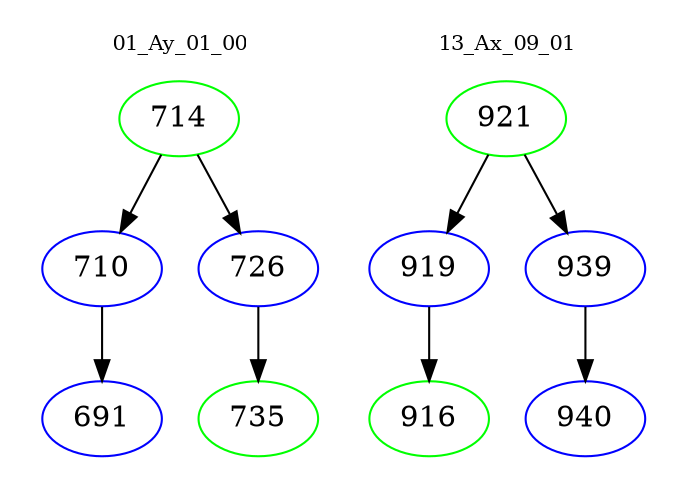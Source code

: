 digraph{
subgraph cluster_0 {
color = white
label = "01_Ay_01_00";
fontsize=10;
T0_714 [label="714", color="green"]
T0_714 -> T0_710 [color="black"]
T0_710 [label="710", color="blue"]
T0_710 -> T0_691 [color="black"]
T0_691 [label="691", color="blue"]
T0_714 -> T0_726 [color="black"]
T0_726 [label="726", color="blue"]
T0_726 -> T0_735 [color="black"]
T0_735 [label="735", color="green"]
}
subgraph cluster_1 {
color = white
label = "13_Ax_09_01";
fontsize=10;
T1_921 [label="921", color="green"]
T1_921 -> T1_919 [color="black"]
T1_919 [label="919", color="blue"]
T1_919 -> T1_916 [color="black"]
T1_916 [label="916", color="green"]
T1_921 -> T1_939 [color="black"]
T1_939 [label="939", color="blue"]
T1_939 -> T1_940 [color="black"]
T1_940 [label="940", color="blue"]
}
}
